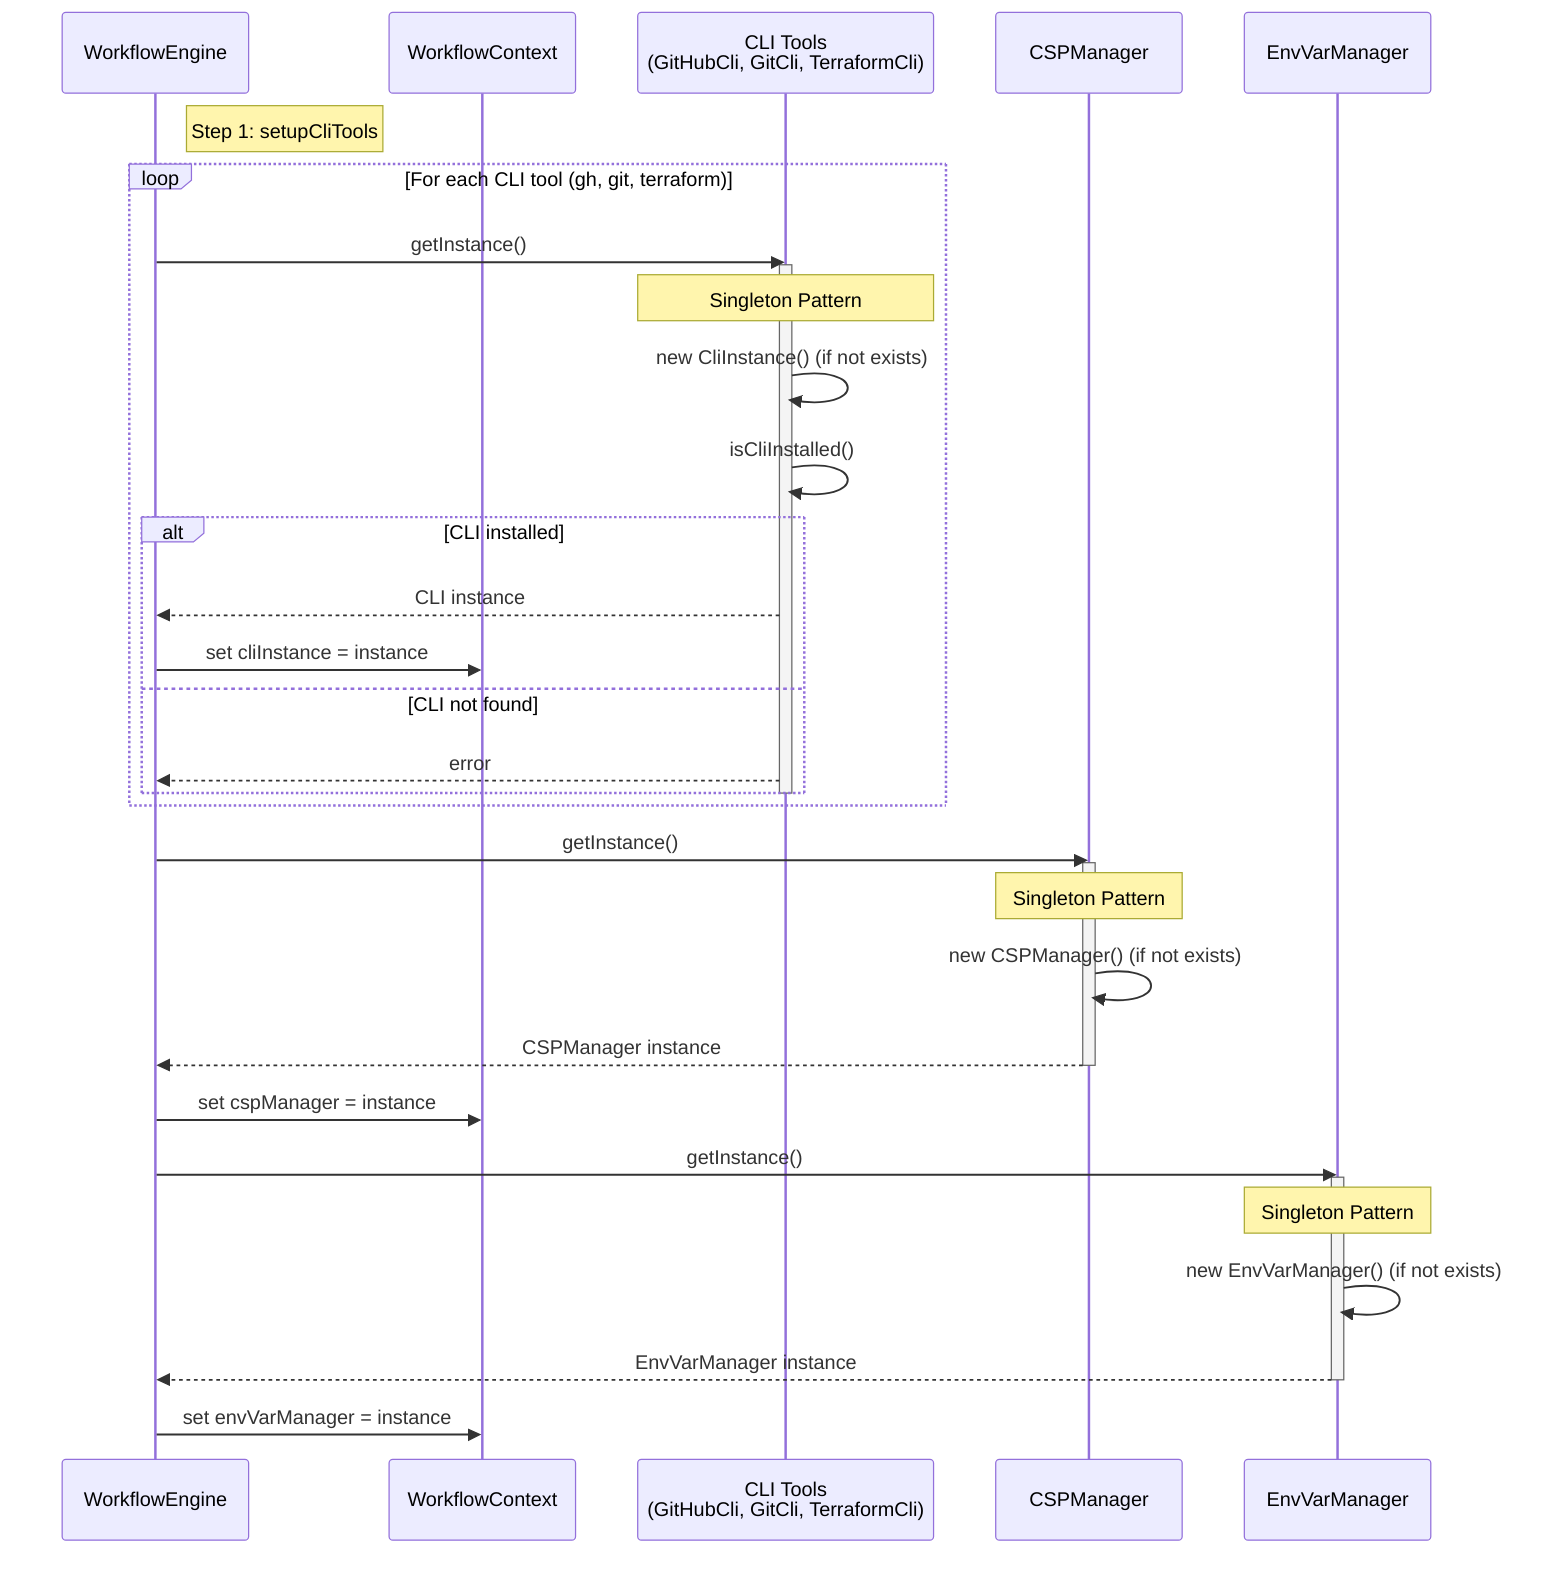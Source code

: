 ---
config:
  theme: default
  look: classic
---
sequenceDiagram
    participant WE as WorkflowEngine
    participant Context as WorkflowContext
    participant CLI as CLI Tools<br>(GitHubCli, GitCli, TerraformCli)
    participant CSPMgr as CSPManager
    participant EnvMgr as EnvVarManager

    note right of WE: Step 1: setupCliTools
    loop For each CLI tool (gh, git, terraform)
        WE->>CLI: getInstance()
        activate CLI
        note over CLI: Singleton Pattern
        CLI->>CLI: new CliInstance() (if not exists)
        CLI->>CLI: isCliInstalled()
        alt CLI installed
            CLI-->>WE: CLI instance
            WE->>Context: set cliInstance = instance
        else CLI not found
            CLI-->>WE: error
        end
        deactivate CLI
    end

    WE->>CSPMgr: getInstance()
    activate CSPMgr
    note over CSPMgr: Singleton Pattern
    CSPMgr->>CSPMgr: new CSPManager() (if not exists)
    CSPMgr-->>WE: CSPManager instance
    deactivate CSPMgr
    WE->>Context: set cspManager = instance

    WE->>EnvMgr: getInstance()
    activate EnvMgr
    note over EnvMgr: Singleton Pattern
    EnvMgr->>EnvMgr: new EnvVarManager() (if not exists)
    EnvMgr-->>WE: EnvVarManager instance
    deactivate EnvMgr
    WE->>Context: set envVarManager = instance
